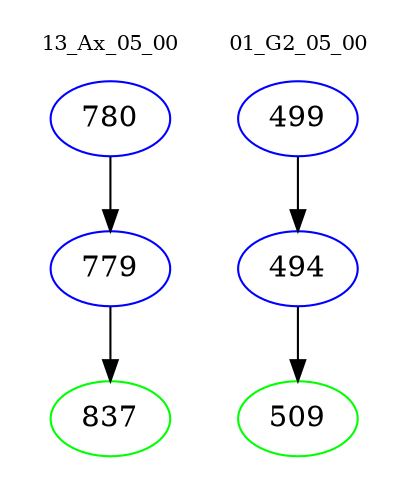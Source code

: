 digraph{
subgraph cluster_0 {
color = white
label = "13_Ax_05_00";
fontsize=10;
T0_780 [label="780", color="blue"]
T0_780 -> T0_779 [color="black"]
T0_779 [label="779", color="blue"]
T0_779 -> T0_837 [color="black"]
T0_837 [label="837", color="green"]
}
subgraph cluster_1 {
color = white
label = "01_G2_05_00";
fontsize=10;
T1_499 [label="499", color="blue"]
T1_499 -> T1_494 [color="black"]
T1_494 [label="494", color="blue"]
T1_494 -> T1_509 [color="black"]
T1_509 [label="509", color="green"]
}
}
